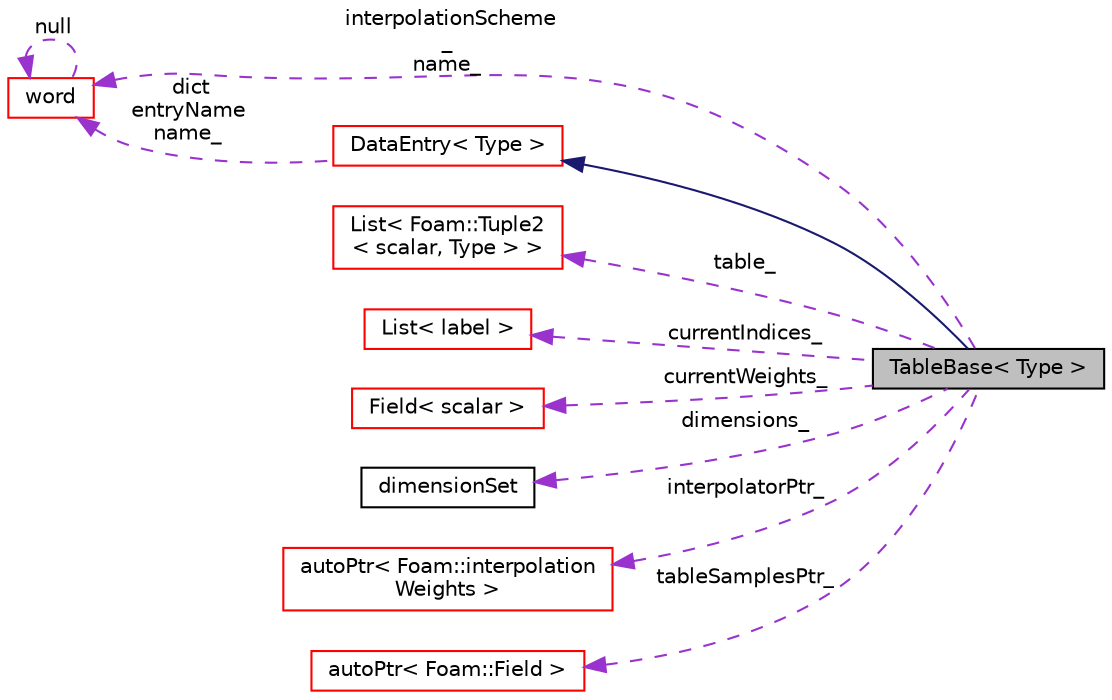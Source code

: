 digraph "TableBase&lt; Type &gt;"
{
  bgcolor="transparent";
  edge [fontname="Helvetica",fontsize="10",labelfontname="Helvetica",labelfontsize="10"];
  node [fontname="Helvetica",fontsize="10",shape=record];
  rankdir="LR";
  Node1 [label="TableBase\< Type \>",height=0.2,width=0.4,color="black", fillcolor="grey75", style="filled", fontcolor="black"];
  Node2 -> Node1 [dir="back",color="midnightblue",fontsize="10",style="solid",fontname="Helvetica"];
  Node2 [label="DataEntry\< Type \>",height=0.2,width=0.4,color="red",URL="$a00503.html",tooltip="Top level data entry class for use in dictionaries. Provides a mechanism to specify a variable as a c..."];
  Node3 -> Node2 [dir="back",color="darkorchid3",fontsize="10",style="dashed",label=" dict\nentryName\nname_" ,fontname="Helvetica"];
  Node3 [label="word",height=0.2,width=0.4,color="red",URL="$a02869.html",tooltip="A class for handling words, derived from string. "];
  Node3 -> Node3 [dir="back",color="darkorchid3",fontsize="10",style="dashed",label=" null" ,fontname="Helvetica"];
  Node4 -> Node1 [dir="back",color="darkorchid3",fontsize="10",style="dashed",label=" table_" ,fontname="Helvetica"];
  Node4 [label="List\< Foam::Tuple2\l\< scalar, Type \> \>",height=0.2,width=0.4,color="red",URL="$a01364.html"];
  Node5 -> Node1 [dir="back",color="darkorchid3",fontsize="10",style="dashed",label=" currentIndices_" ,fontname="Helvetica"];
  Node5 [label="List\< label \>",height=0.2,width=0.4,color="red",URL="$a01364.html"];
  Node6 -> Node1 [dir="back",color="darkorchid3",fontsize="10",style="dashed",label=" currentWeights_" ,fontname="Helvetica"];
  Node6 [label="Field\< scalar \>",height=0.2,width=0.4,color="red",URL="$a00755.html"];
  Node7 -> Node1 [dir="back",color="darkorchid3",fontsize="10",style="dashed",label=" dimensions_" ,fontname="Helvetica"];
  Node7 [label="dimensionSet",height=0.2,width=0.4,color="black",URL="$a00535.html",tooltip="Dimension set for the base types. "];
  Node3 -> Node1 [dir="back",color="darkorchid3",fontsize="10",style="dashed",label=" interpolationScheme\l_\nname_" ,fontname="Helvetica"];
  Node8 -> Node1 [dir="back",color="darkorchid3",fontsize="10",style="dashed",label=" interpolatorPtr_" ,fontname="Helvetica"];
  Node8 [label="autoPtr\< Foam::interpolation\lWeights \>",height=0.2,width=0.4,color="red",URL="$a00086.html"];
  Node9 -> Node1 [dir="back",color="darkorchid3",fontsize="10",style="dashed",label=" tableSamplesPtr_" ,fontname="Helvetica"];
  Node9 [label="autoPtr\< Foam::Field \>",height=0.2,width=0.4,color="red",URL="$a00086.html"];
}
